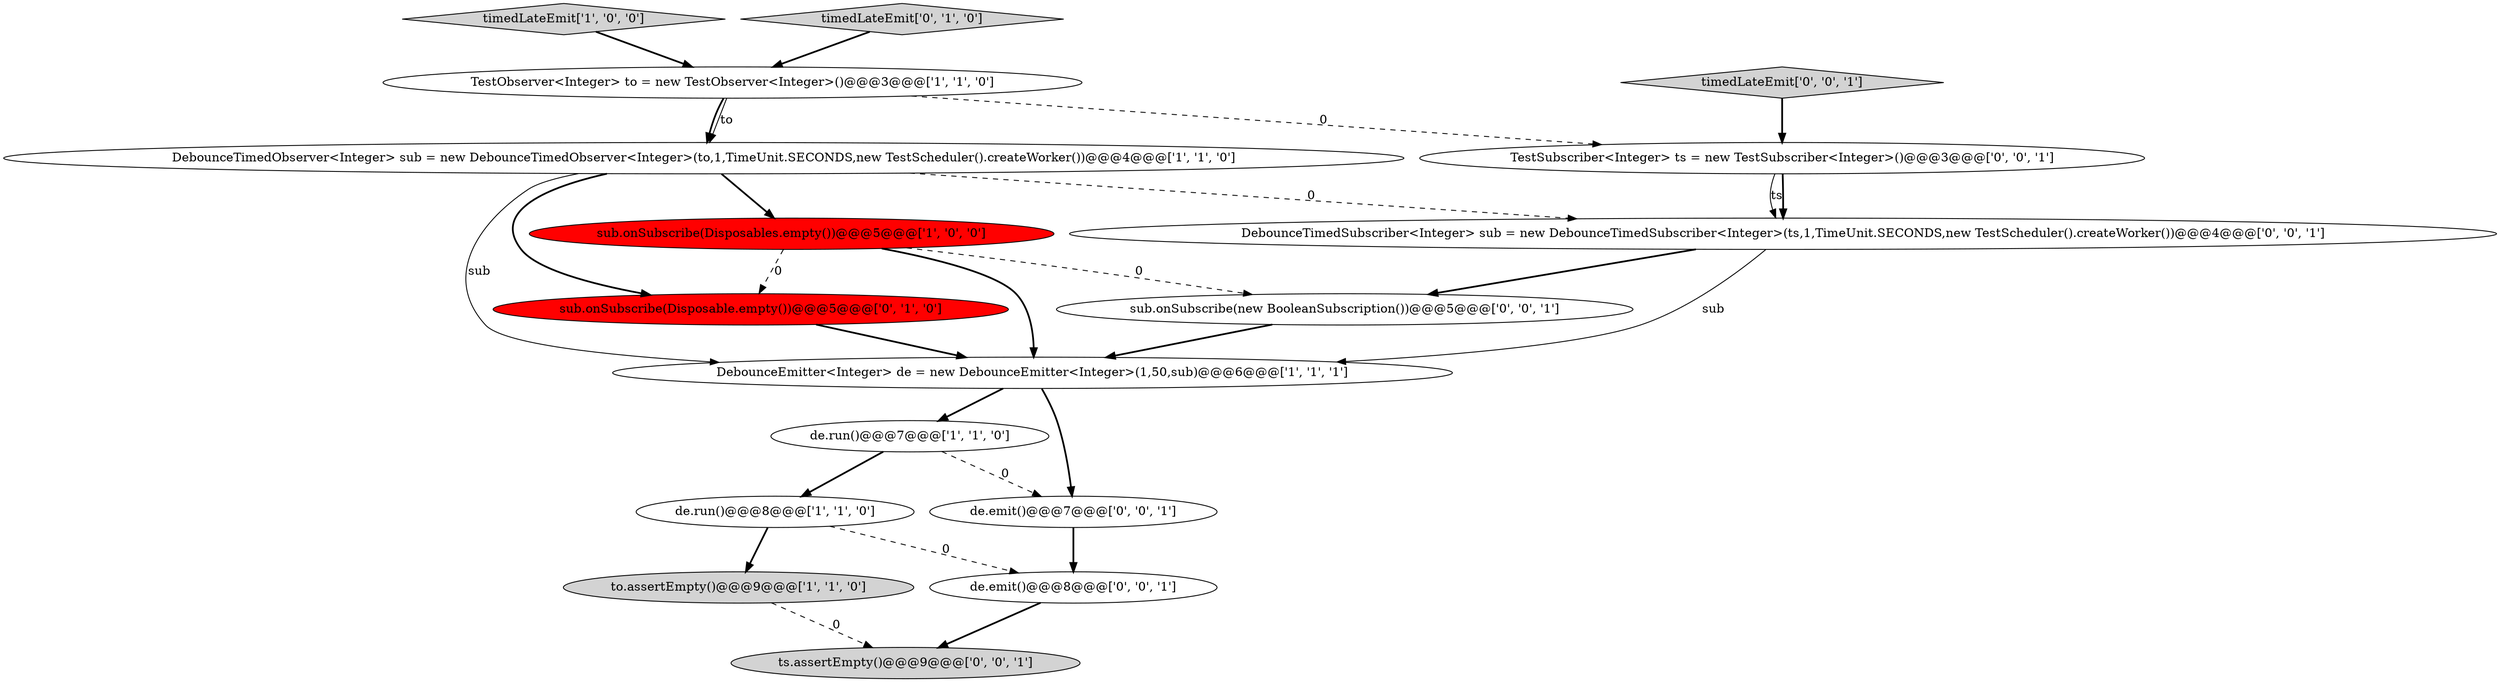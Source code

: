 digraph {
2 [style = filled, label = "to.assertEmpty()@@@9@@@['1', '1', '0']", fillcolor = lightgray, shape = ellipse image = "AAA0AAABBB1BBB"];
16 [style = filled, label = "ts.assertEmpty()@@@9@@@['0', '0', '1']", fillcolor = lightgray, shape = ellipse image = "AAA0AAABBB3BBB"];
7 [style = filled, label = "sub.onSubscribe(Disposables.empty())@@@5@@@['1', '0', '0']", fillcolor = red, shape = ellipse image = "AAA1AAABBB1BBB"];
12 [style = filled, label = "de.emit()@@@8@@@['0', '0', '1']", fillcolor = white, shape = ellipse image = "AAA0AAABBB3BBB"];
1 [style = filled, label = "de.run()@@@8@@@['1', '1', '0']", fillcolor = white, shape = ellipse image = "AAA0AAABBB1BBB"];
8 [style = filled, label = "sub.onSubscribe(Disposable.empty())@@@5@@@['0', '1', '0']", fillcolor = red, shape = ellipse image = "AAA1AAABBB2BBB"];
10 [style = filled, label = "sub.onSubscribe(new BooleanSubscription())@@@5@@@['0', '0', '1']", fillcolor = white, shape = ellipse image = "AAA0AAABBB3BBB"];
14 [style = filled, label = "timedLateEmit['0', '0', '1']", fillcolor = lightgray, shape = diamond image = "AAA0AAABBB3BBB"];
5 [style = filled, label = "DebounceTimedObserver<Integer> sub = new DebounceTimedObserver<Integer>(to,1,TimeUnit.SECONDS,new TestScheduler().createWorker())@@@4@@@['1', '1', '0']", fillcolor = white, shape = ellipse image = "AAA0AAABBB1BBB"];
11 [style = filled, label = "de.emit()@@@7@@@['0', '0', '1']", fillcolor = white, shape = ellipse image = "AAA0AAABBB3BBB"];
4 [style = filled, label = "timedLateEmit['1', '0', '0']", fillcolor = lightgray, shape = diamond image = "AAA0AAABBB1BBB"];
0 [style = filled, label = "de.run()@@@7@@@['1', '1', '0']", fillcolor = white, shape = ellipse image = "AAA0AAABBB1BBB"];
13 [style = filled, label = "TestSubscriber<Integer> ts = new TestSubscriber<Integer>()@@@3@@@['0', '0', '1']", fillcolor = white, shape = ellipse image = "AAA0AAABBB3BBB"];
6 [style = filled, label = "DebounceEmitter<Integer> de = new DebounceEmitter<Integer>(1,50,sub)@@@6@@@['1', '1', '1']", fillcolor = white, shape = ellipse image = "AAA0AAABBB1BBB"];
3 [style = filled, label = "TestObserver<Integer> to = new TestObserver<Integer>()@@@3@@@['1', '1', '0']", fillcolor = white, shape = ellipse image = "AAA0AAABBB1BBB"];
15 [style = filled, label = "DebounceTimedSubscriber<Integer> sub = new DebounceTimedSubscriber<Integer>(ts,1,TimeUnit.SECONDS,new TestScheduler().createWorker())@@@4@@@['0', '0', '1']", fillcolor = white, shape = ellipse image = "AAA0AAABBB3BBB"];
9 [style = filled, label = "timedLateEmit['0', '1', '0']", fillcolor = lightgray, shape = diamond image = "AAA0AAABBB2BBB"];
4->3 [style = bold, label=""];
5->8 [style = bold, label=""];
15->10 [style = bold, label=""];
7->8 [style = dashed, label="0"];
15->6 [style = solid, label="sub"];
8->6 [style = bold, label=""];
6->0 [style = bold, label=""];
11->12 [style = bold, label=""];
12->16 [style = bold, label=""];
0->11 [style = dashed, label="0"];
3->13 [style = dashed, label="0"];
10->6 [style = bold, label=""];
1->12 [style = dashed, label="0"];
3->5 [style = bold, label=""];
13->15 [style = solid, label="ts"];
0->1 [style = bold, label=""];
2->16 [style = dashed, label="0"];
6->11 [style = bold, label=""];
7->6 [style = bold, label=""];
9->3 [style = bold, label=""];
5->7 [style = bold, label=""];
7->10 [style = dashed, label="0"];
1->2 [style = bold, label=""];
13->15 [style = bold, label=""];
14->13 [style = bold, label=""];
5->6 [style = solid, label="sub"];
5->15 [style = dashed, label="0"];
3->5 [style = solid, label="to"];
}
